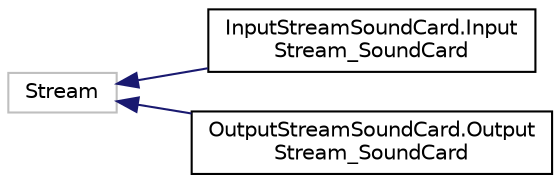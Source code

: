 digraph "Graphical Class Hierarchy"
{
  edge [fontname="Helvetica",fontsize="10",labelfontname="Helvetica",labelfontsize="10"];
  node [fontname="Helvetica",fontsize="10",shape=record];
  rankdir="LR";
  Node8 [label="Stream",height=0.2,width=0.4,color="grey75", fillcolor="white", style="filled"];
  Node8 -> Node0 [dir="back",color="midnightblue",fontsize="10",style="solid",fontname="Helvetica"];
  Node0 [label="InputStreamSoundCard.Input\lStream_SoundCard",height=0.2,width=0.4,color="black", fillcolor="white", style="filled",URL="$classInputStreamSoundCard_1_1InputStream__SoundCard.html"];
  Node8 -> Node10 [dir="back",color="midnightblue",fontsize="10",style="solid",fontname="Helvetica"];
  Node10 [label="OutputStreamSoundCard.Output\lStream_SoundCard",height=0.2,width=0.4,color="black", fillcolor="white", style="filled",URL="$classOutputStreamSoundCard_1_1OutputStream__SoundCard.html"];
}
